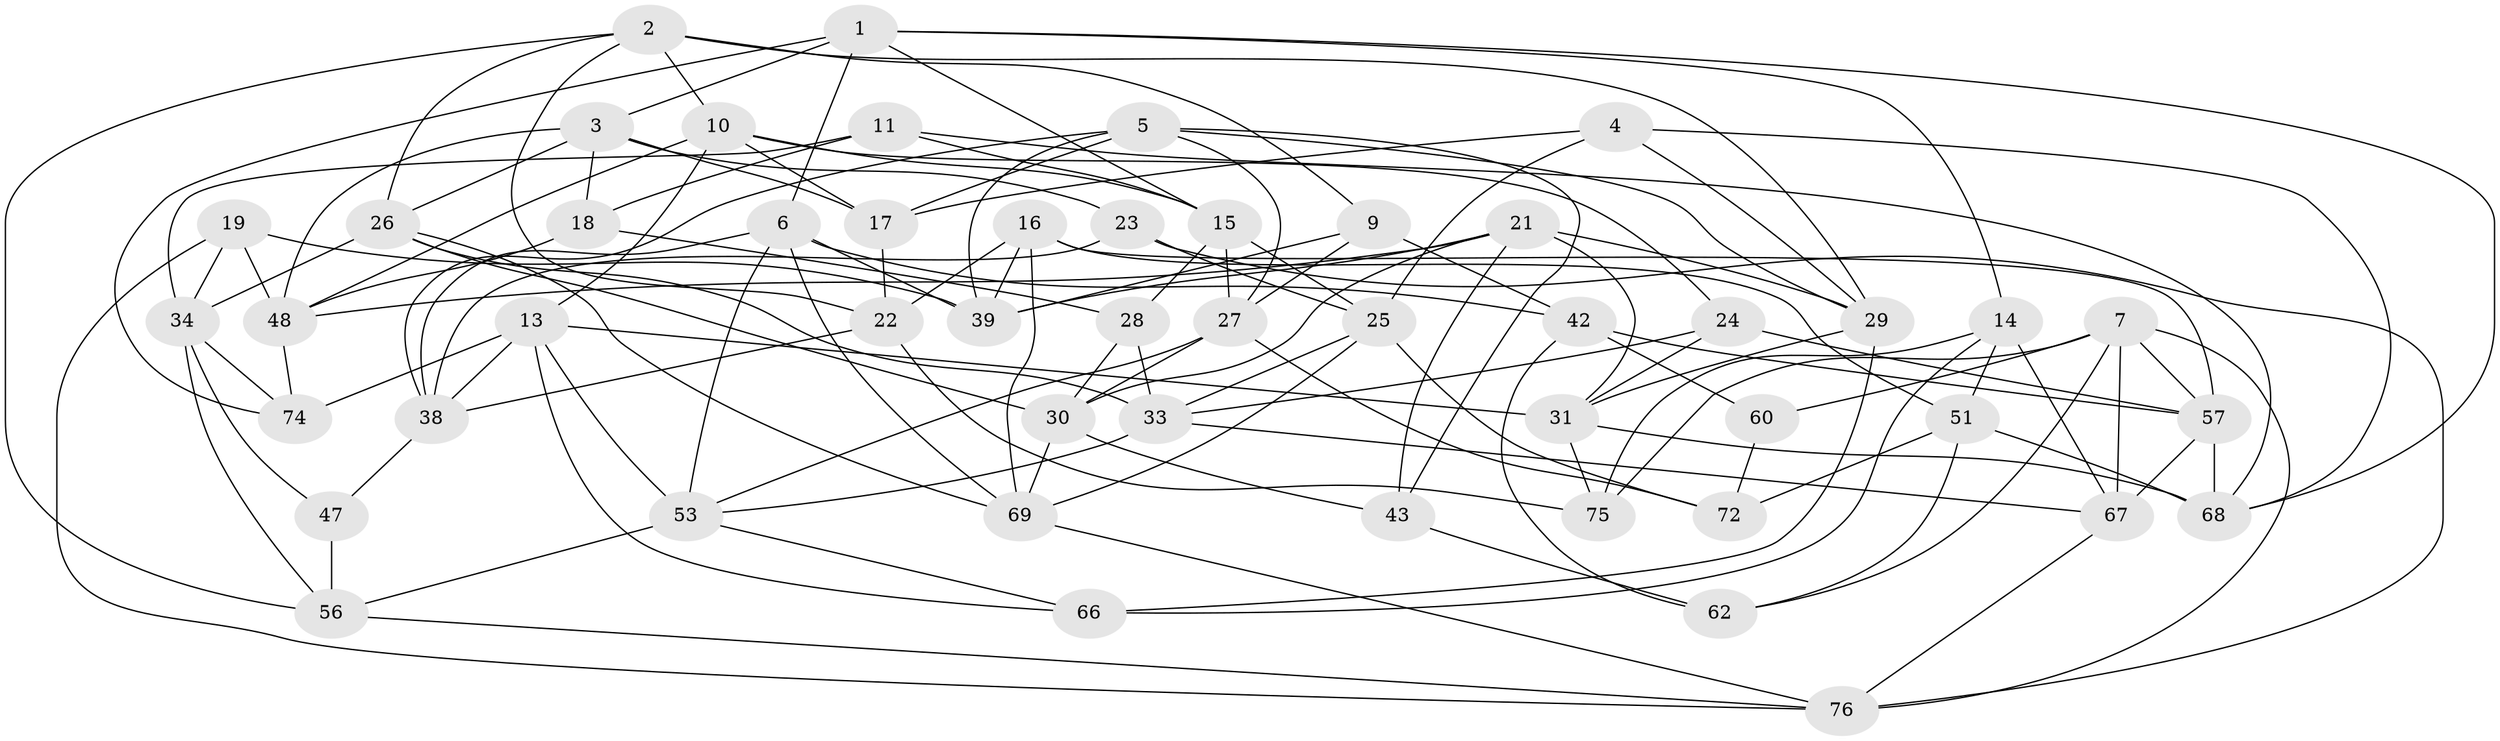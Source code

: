 // original degree distribution, {4: 1.0}
// Generated by graph-tools (version 1.1) at 2025/11/02/27/25 16:11:43]
// undirected, 50 vertices, 129 edges
graph export_dot {
graph [start="1"]
  node [color=gray90,style=filled];
  1 [super="+63"];
  2 [super="+78"];
  3 [super="+55"];
  4;
  5 [super="+73"];
  6 [super="+12"];
  7 [super="+8"];
  9;
  10 [super="+49"];
  11;
  13 [super="+36"];
  14 [super="+20"];
  15 [super="+40"];
  16 [super="+32"];
  17 [super="+44"];
  18;
  19;
  21 [super="+58"];
  22 [super="+37"];
  23;
  24;
  25 [super="+52"];
  26 [super="+41"];
  27 [super="+80"];
  28;
  29 [super="+35"];
  30 [super="+46"];
  31 [super="+65"];
  33 [super="+54"];
  34 [super="+45"];
  38 [super="+64"];
  39 [super="+61"];
  42 [super="+50"];
  43;
  47;
  48 [super="+84"];
  51 [super="+59"];
  53 [super="+79"];
  56 [super="+77"];
  57 [super="+81"];
  60;
  62;
  66;
  67 [super="+82"];
  68 [super="+71"];
  69 [super="+70"];
  72;
  74;
  75;
  76 [super="+83"];
  1 -- 14;
  1 -- 15;
  1 -- 68;
  1 -- 74;
  1 -- 3;
  1 -- 6;
  2 -- 9;
  2 -- 29;
  2 -- 10;
  2 -- 22;
  2 -- 26;
  2 -- 56;
  3 -- 23;
  3 -- 48;
  3 -- 18;
  3 -- 26;
  3 -- 17;
  4 -- 29;
  4 -- 17;
  4 -- 25;
  4 -- 68;
  5 -- 43;
  5 -- 38;
  5 -- 29;
  5 -- 17;
  5 -- 39;
  5 -- 27;
  6 -- 42;
  6 -- 69;
  6 -- 38;
  6 -- 39;
  6 -- 53;
  7 -- 75;
  7 -- 60;
  7 -- 57;
  7 -- 67;
  7 -- 76;
  7 -- 62;
  9 -- 27;
  9 -- 42;
  9 -- 39;
  10 -- 24;
  10 -- 13;
  10 -- 48;
  10 -- 17;
  10 -- 15;
  11 -- 18;
  11 -- 15;
  11 -- 34;
  11 -- 68;
  13 -- 31;
  13 -- 74;
  13 -- 66;
  13 -- 53;
  13 -- 38;
  14 -- 51;
  14 -- 67 [weight=2];
  14 -- 75;
  14 -- 66;
  15 -- 28;
  15 -- 25;
  15 -- 27;
  16 -- 57;
  16 -- 69;
  16 -- 51 [weight=2];
  16 -- 22;
  16 -- 39;
  17 -- 22 [weight=2];
  18 -- 48;
  18 -- 28;
  19 -- 48;
  19 -- 39;
  19 -- 76;
  19 -- 34;
  21 -- 43;
  21 -- 39;
  21 -- 48;
  21 -- 29;
  21 -- 30;
  21 -- 31;
  22 -- 38;
  22 -- 75;
  23 -- 38;
  23 -- 76;
  23 -- 25;
  24 -- 57;
  24 -- 33;
  24 -- 31;
  25 -- 33;
  25 -- 72;
  25 -- 69;
  26 -- 33;
  26 -- 34;
  26 -- 69;
  26 -- 30;
  27 -- 30;
  27 -- 53;
  27 -- 72;
  28 -- 33;
  28 -- 30;
  29 -- 66;
  29 -- 31;
  30 -- 43;
  30 -- 69;
  31 -- 75;
  31 -- 68;
  33 -- 67;
  33 -- 53;
  34 -- 47;
  34 -- 74;
  34 -- 56;
  38 -- 47;
  42 -- 60 [weight=2];
  42 -- 57;
  42 -- 62;
  43 -- 62;
  47 -- 56 [weight=2];
  48 -- 74;
  51 -- 62;
  51 -- 72;
  51 -- 68;
  53 -- 56;
  53 -- 66;
  56 -- 76;
  57 -- 67;
  57 -- 68;
  60 -- 72;
  67 -- 76;
  69 -- 76;
}
